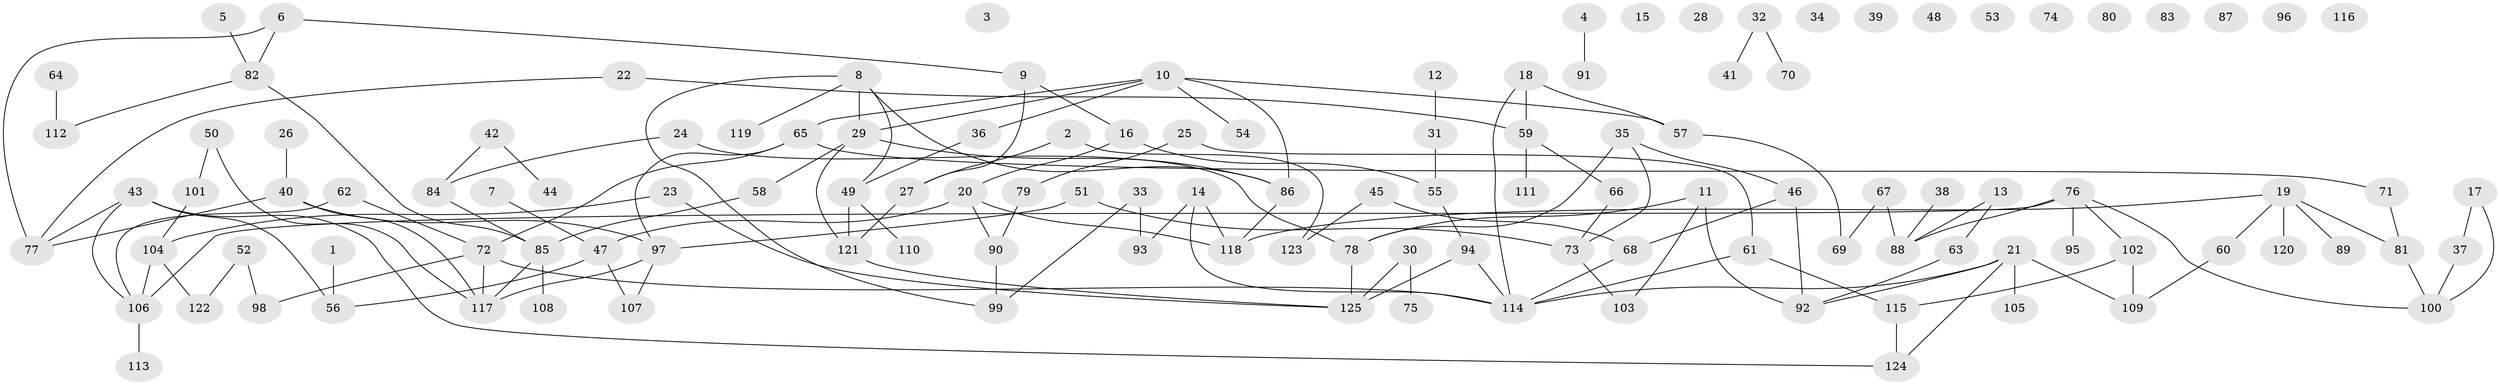 // coarse degree distribution, {0: 0.40540540540540543, 1: 0.43243243243243246, 3: 0.02702702702702703, 2: 0.05405405405405406, 7: 0.02702702702702703, 5: 0.02702702702702703, 13: 0.02702702702702703}
// Generated by graph-tools (version 1.1) at 2025/42/03/04/25 21:42:41]
// undirected, 125 vertices, 151 edges
graph export_dot {
graph [start="1"]
  node [color=gray90,style=filled];
  1;
  2;
  3;
  4;
  5;
  6;
  7;
  8;
  9;
  10;
  11;
  12;
  13;
  14;
  15;
  16;
  17;
  18;
  19;
  20;
  21;
  22;
  23;
  24;
  25;
  26;
  27;
  28;
  29;
  30;
  31;
  32;
  33;
  34;
  35;
  36;
  37;
  38;
  39;
  40;
  41;
  42;
  43;
  44;
  45;
  46;
  47;
  48;
  49;
  50;
  51;
  52;
  53;
  54;
  55;
  56;
  57;
  58;
  59;
  60;
  61;
  62;
  63;
  64;
  65;
  66;
  67;
  68;
  69;
  70;
  71;
  72;
  73;
  74;
  75;
  76;
  77;
  78;
  79;
  80;
  81;
  82;
  83;
  84;
  85;
  86;
  87;
  88;
  89;
  90;
  91;
  92;
  93;
  94;
  95;
  96;
  97;
  98;
  99;
  100;
  101;
  102;
  103;
  104;
  105;
  106;
  107;
  108;
  109;
  110;
  111;
  112;
  113;
  114;
  115;
  116;
  117;
  118;
  119;
  120;
  121;
  122;
  123;
  124;
  125;
  1 -- 56;
  2 -- 27;
  2 -- 123;
  4 -- 91;
  5 -- 82;
  6 -- 9;
  6 -- 77;
  6 -- 82;
  7 -- 47;
  8 -- 29;
  8 -- 49;
  8 -- 86;
  8 -- 99;
  8 -- 119;
  9 -- 16;
  9 -- 27;
  10 -- 29;
  10 -- 36;
  10 -- 54;
  10 -- 57;
  10 -- 65;
  10 -- 86;
  11 -- 78;
  11 -- 92;
  11 -- 103;
  12 -- 31;
  13 -- 63;
  13 -- 88;
  14 -- 93;
  14 -- 114;
  14 -- 118;
  16 -- 20;
  16 -- 55;
  17 -- 37;
  17 -- 100;
  18 -- 57;
  18 -- 59;
  18 -- 114;
  19 -- 60;
  19 -- 81;
  19 -- 89;
  19 -- 118;
  19 -- 120;
  20 -- 47;
  20 -- 90;
  20 -- 118;
  21 -- 92;
  21 -- 105;
  21 -- 109;
  21 -- 114;
  21 -- 124;
  22 -- 59;
  22 -- 77;
  23 -- 104;
  23 -- 125;
  24 -- 78;
  24 -- 84;
  25 -- 61;
  25 -- 79;
  26 -- 40;
  27 -- 121;
  29 -- 58;
  29 -- 86;
  29 -- 121;
  30 -- 75;
  30 -- 125;
  31 -- 55;
  32 -- 41;
  32 -- 70;
  33 -- 93;
  33 -- 99;
  35 -- 46;
  35 -- 73;
  35 -- 78;
  36 -- 49;
  37 -- 100;
  38 -- 88;
  40 -- 77;
  40 -- 97;
  40 -- 117;
  42 -- 44;
  42 -- 84;
  43 -- 56;
  43 -- 77;
  43 -- 106;
  43 -- 124;
  45 -- 68;
  45 -- 123;
  46 -- 68;
  46 -- 92;
  47 -- 56;
  47 -- 107;
  49 -- 110;
  49 -- 121;
  50 -- 101;
  50 -- 117;
  51 -- 73;
  51 -- 97;
  52 -- 98;
  52 -- 122;
  55 -- 94;
  57 -- 69;
  58 -- 85;
  59 -- 66;
  59 -- 111;
  60 -- 109;
  61 -- 114;
  61 -- 115;
  62 -- 72;
  62 -- 106;
  63 -- 92;
  64 -- 112;
  65 -- 71;
  65 -- 72;
  65 -- 97;
  66 -- 73;
  67 -- 69;
  67 -- 88;
  68 -- 114;
  71 -- 81;
  72 -- 98;
  72 -- 114;
  72 -- 117;
  73 -- 103;
  76 -- 88;
  76 -- 95;
  76 -- 100;
  76 -- 102;
  76 -- 106;
  78 -- 125;
  79 -- 90;
  81 -- 100;
  82 -- 85;
  82 -- 112;
  84 -- 85;
  85 -- 108;
  85 -- 117;
  86 -- 118;
  90 -- 99;
  94 -- 114;
  94 -- 125;
  97 -- 107;
  97 -- 117;
  101 -- 104;
  102 -- 109;
  102 -- 115;
  104 -- 106;
  104 -- 122;
  106 -- 113;
  115 -- 124;
  121 -- 125;
}
